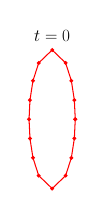 \begin{tikzpicture}[scale=0.25]

\begin{axis}[
  xmin = -3.1,
  xmax = 3.1,
  ymin = -3.1,
  ymax = 3.1,
  scale only axis,
  axis equal image,
  hide axis,
  title = {\Huge$t=0$}
  ]

\addplot [mark=*,red,line width=1.5] table{
1.0e+00 0.0e+00
9.61e-01 8.3e-01
8.314e-01 1.667e+00
5.829e-01 2.438e+00
6.123e-17 3.0e+00
-5.829e-01 2.438e+00
-8.314e-01 1.667e+00
-9.61e-01 8.3e-01
-1.0e+00 3.674e-16
-9.61e-01 -8.3e-01
-8.314e-01 -1.667e+00
-5.829e-01 -2.438e+00
-1.837e-16 -3.0e+00
5.829e-01 -2.438e+00
8.314e-01 -1.667e+00
9.61e-01 -8.3e-01
1.0e+00 0.0e+00
};


\end{axis}


\end{tikzpicture}

